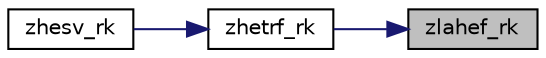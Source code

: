 digraph "zlahef_rk"
{
 // LATEX_PDF_SIZE
  edge [fontname="Helvetica",fontsize="10",labelfontname="Helvetica",labelfontsize="10"];
  node [fontname="Helvetica",fontsize="10",shape=record];
  rankdir="RL";
  Node1 [label="zlahef_rk",height=0.2,width=0.4,color="black", fillcolor="grey75", style="filled", fontcolor="black",tooltip="ZLAHEF_RK computes a partial factorization of a complex Hermitian indefinite matrix using bounded Bun..."];
  Node1 -> Node2 [dir="back",color="midnightblue",fontsize="10",style="solid",fontname="Helvetica"];
  Node2 [label="zhetrf_rk",height=0.2,width=0.4,color="black", fillcolor="white", style="filled",URL="$zhetrf__rk_8f.html#a5fe9dac4a5665f61f05c90c536066dd0",tooltip="ZHETRF_RK computes the factorization of a complex Hermitian indefinite matrix using the bounded Bunch..."];
  Node2 -> Node3 [dir="back",color="midnightblue",fontsize="10",style="solid",fontname="Helvetica"];
  Node3 [label="zhesv_rk",height=0.2,width=0.4,color="black", fillcolor="white", style="filled",URL="$zhesv__rk_8f.html#a15080de6926fb2099b184fb5c8367453",tooltip="ZHESV_RK computes the solution to system of linear equations A * X = B for SY matrices"];
}
